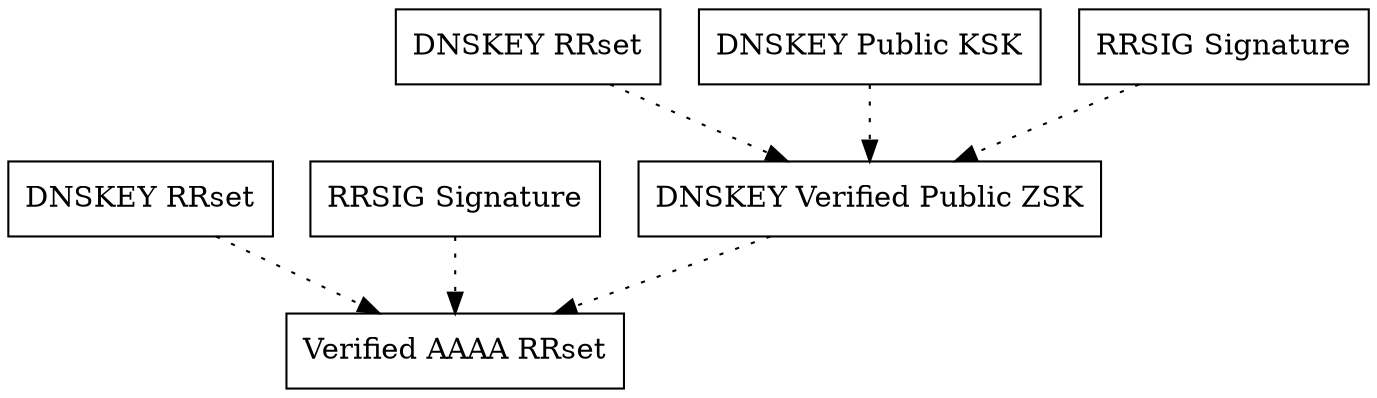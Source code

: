 digraph structs {
node [shape=record];
	pubzsk [shape=record, label="DNSKEY Verified Public ZSK"];
	struct1 [shape=record, label="DNSKEY RRset"];
	struct2 [shape=record, label="DNSKEY Public KSK"];
	struct3 [shape=record, label="RRSIG Signature"];
	
	struct4 [shape=record, label="DNSKEY RRset"];
	struct5 [shape=record, label="RRSIG Signature"];

	verified [shape=record, label="Verified AAAA RRset"];

	struct1 -> pubzsk [style=dotted];
	struct2 -> pubzsk [style=dotted];
	struct3 -> pubzsk [style=dotted];
	
	struct4 -> verified [style=dotted];
	struct5 -> verified [style=dotted];
	pubzsk -> verified [style=dotted];
}
